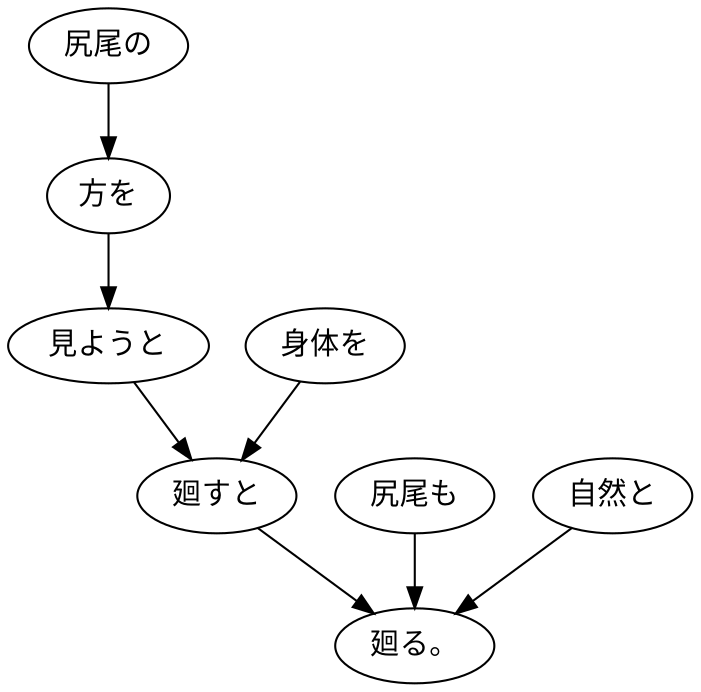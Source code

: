 digraph graph1847 {
	node0 [label="尻尾の"];
	node1 [label="方を"];
	node2 [label="見ようと"];
	node3 [label="身体を"];
	node4 [label="廻すと"];
	node5 [label="尻尾も"];
	node6 [label="自然と"];
	node7 [label="廻る。"];
	node0 -> node1;
	node1 -> node2;
	node2 -> node4;
	node3 -> node4;
	node4 -> node7;
	node5 -> node7;
	node6 -> node7;
}
